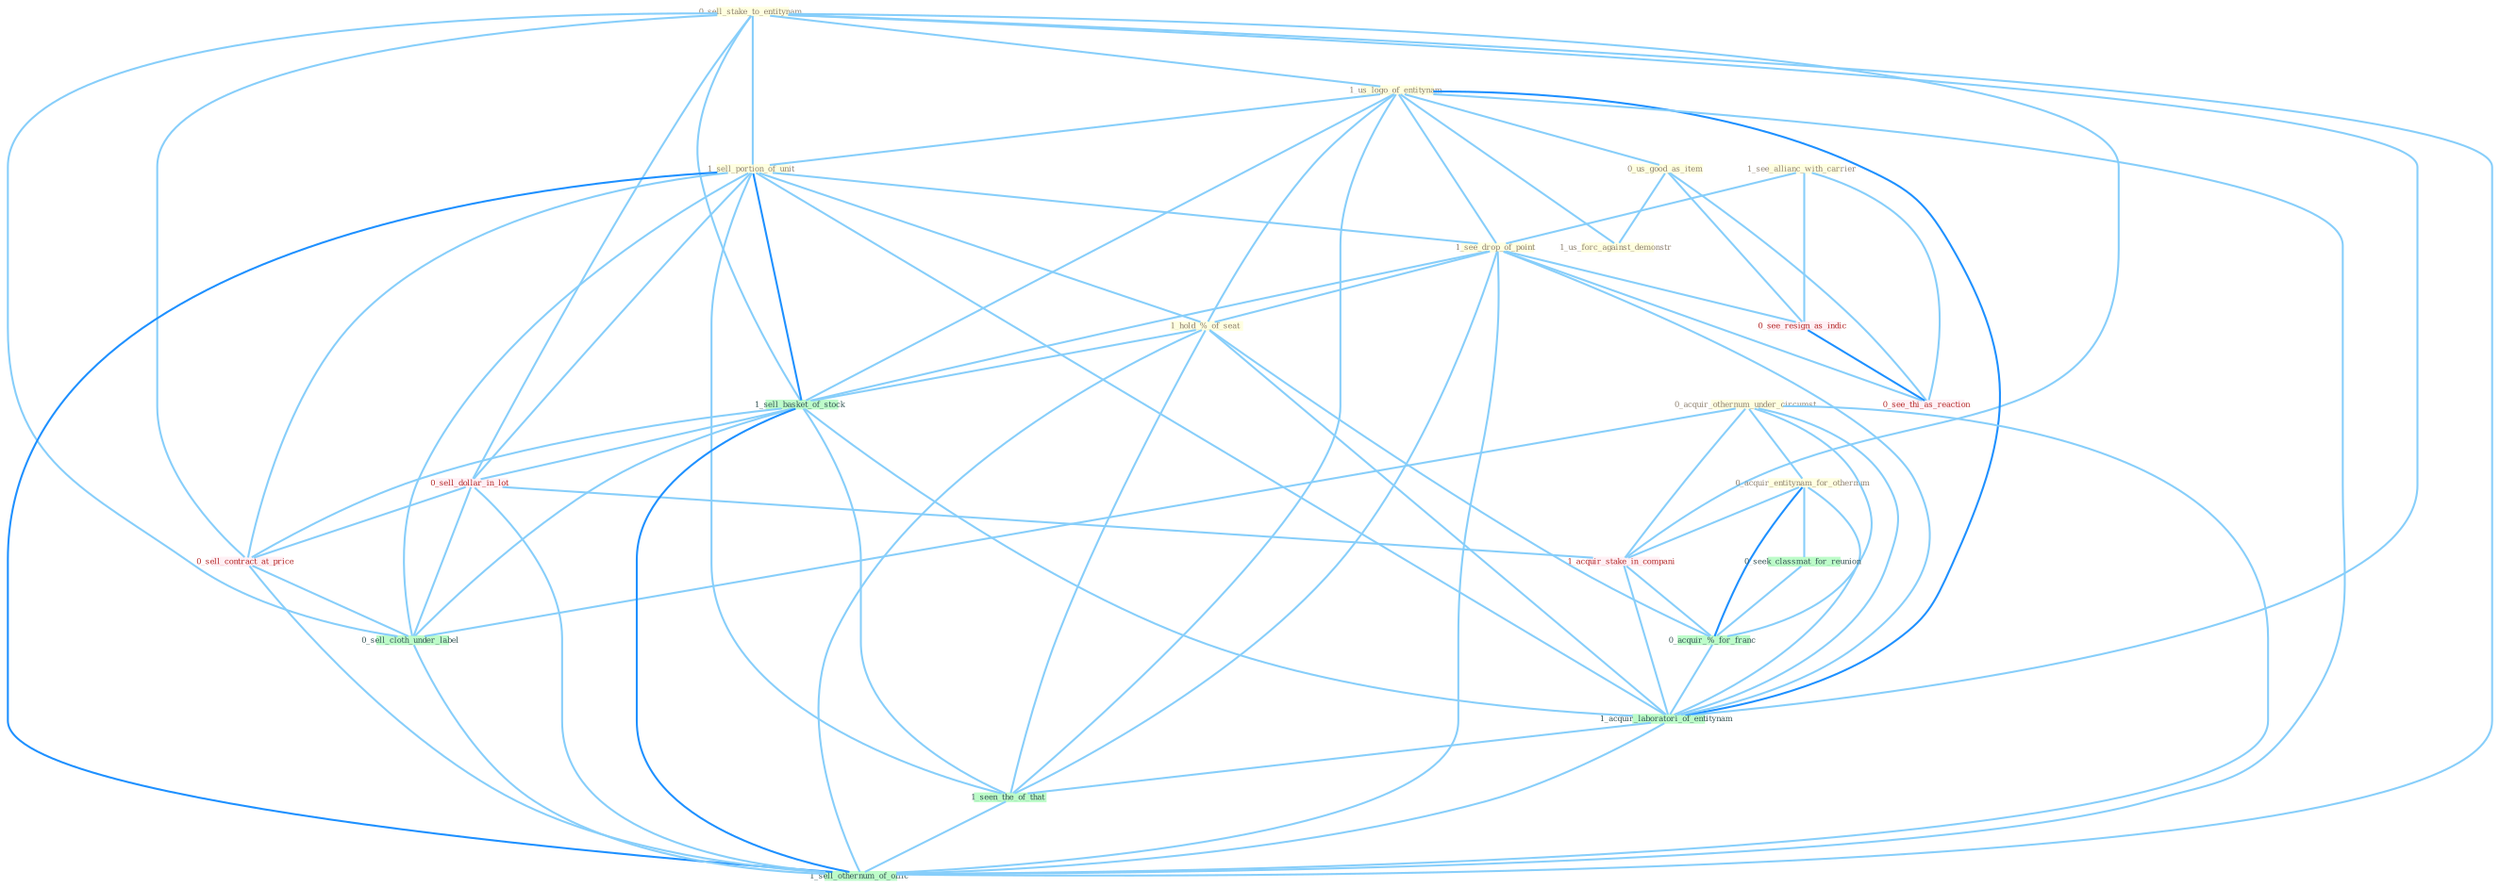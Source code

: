 Graph G{ 
    node
    [shape=polygon,style=filled,width=.5,height=.06,color="#BDFCC9",fixedsize=true,fontsize=4,
    fontcolor="#2f4f4f"];
    {node
    [color="#ffffe0", fontcolor="#8b7d6b"] "0_sell_stake_to_entitynam " "1_us_logo_of_entitynam " "0_acquir_othernum_under_circumst " "0_us_good_as_item " "1_see_allianc_with_carrier " "1_sell_portion_of_unit " "1_see_drop_of_point " "0_acquir_entitynam_for_othernum " "1_us_forc_against_demonstr " "1_hold_%_of_seat "}
{node [color="#fff0f5", fontcolor="#b22222"] "0_sell_dollar_in_lot " "0_see_resign_as_indic " "1_acquir_stake_in_compani " "0_sell_contract_at_price " "0_see_thi_as_reaction "}
edge [color="#B0E2FF"];

	"0_sell_stake_to_entitynam " -- "1_us_logo_of_entitynam " [w="1", color="#87cefa" ];
	"0_sell_stake_to_entitynam " -- "1_sell_portion_of_unit " [w="1", color="#87cefa" ];
	"0_sell_stake_to_entitynam " -- "1_sell_basket_of_stock " [w="1", color="#87cefa" ];
	"0_sell_stake_to_entitynam " -- "0_sell_dollar_in_lot " [w="1", color="#87cefa" ];
	"0_sell_stake_to_entitynam " -- "1_acquir_stake_in_compani " [w="1", color="#87cefa" ];
	"0_sell_stake_to_entitynam " -- "0_sell_contract_at_price " [w="1", color="#87cefa" ];
	"0_sell_stake_to_entitynam " -- "1_acquir_laboratori_of_entitynam " [w="1", color="#87cefa" ];
	"0_sell_stake_to_entitynam " -- "0_sell_cloth_under_label " [w="1", color="#87cefa" ];
	"0_sell_stake_to_entitynam " -- "1_sell_othernum_of_offic " [w="1", color="#87cefa" ];
	"1_us_logo_of_entitynam " -- "0_us_good_as_item " [w="1", color="#87cefa" ];
	"1_us_logo_of_entitynam " -- "1_sell_portion_of_unit " [w="1", color="#87cefa" ];
	"1_us_logo_of_entitynam " -- "1_see_drop_of_point " [w="1", color="#87cefa" ];
	"1_us_logo_of_entitynam " -- "1_us_forc_against_demonstr " [w="1", color="#87cefa" ];
	"1_us_logo_of_entitynam " -- "1_hold_%_of_seat " [w="1", color="#87cefa" ];
	"1_us_logo_of_entitynam " -- "1_sell_basket_of_stock " [w="1", color="#87cefa" ];
	"1_us_logo_of_entitynam " -- "1_acquir_laboratori_of_entitynam " [w="2", color="#1e90ff" , len=0.8];
	"1_us_logo_of_entitynam " -- "1_seen_the_of_that " [w="1", color="#87cefa" ];
	"1_us_logo_of_entitynam " -- "1_sell_othernum_of_offic " [w="1", color="#87cefa" ];
	"0_acquir_othernum_under_circumst " -- "0_acquir_entitynam_for_othernum " [w="1", color="#87cefa" ];
	"0_acquir_othernum_under_circumst " -- "1_acquir_stake_in_compani " [w="1", color="#87cefa" ];
	"0_acquir_othernum_under_circumst " -- "0_acquir_%_for_franc " [w="1", color="#87cefa" ];
	"0_acquir_othernum_under_circumst " -- "1_acquir_laboratori_of_entitynam " [w="1", color="#87cefa" ];
	"0_acquir_othernum_under_circumst " -- "0_sell_cloth_under_label " [w="1", color="#87cefa" ];
	"0_acquir_othernum_under_circumst " -- "1_sell_othernum_of_offic " [w="1", color="#87cefa" ];
	"0_us_good_as_item " -- "1_us_forc_against_demonstr " [w="1", color="#87cefa" ];
	"0_us_good_as_item " -- "0_see_resign_as_indic " [w="1", color="#87cefa" ];
	"0_us_good_as_item " -- "0_see_thi_as_reaction " [w="1", color="#87cefa" ];
	"1_see_allianc_with_carrier " -- "1_see_drop_of_point " [w="1", color="#87cefa" ];
	"1_see_allianc_with_carrier " -- "0_see_resign_as_indic " [w="1", color="#87cefa" ];
	"1_see_allianc_with_carrier " -- "0_see_thi_as_reaction " [w="1", color="#87cefa" ];
	"1_sell_portion_of_unit " -- "1_see_drop_of_point " [w="1", color="#87cefa" ];
	"1_sell_portion_of_unit " -- "1_hold_%_of_seat " [w="1", color="#87cefa" ];
	"1_sell_portion_of_unit " -- "1_sell_basket_of_stock " [w="2", color="#1e90ff" , len=0.8];
	"1_sell_portion_of_unit " -- "0_sell_dollar_in_lot " [w="1", color="#87cefa" ];
	"1_sell_portion_of_unit " -- "0_sell_contract_at_price " [w="1", color="#87cefa" ];
	"1_sell_portion_of_unit " -- "1_acquir_laboratori_of_entitynam " [w="1", color="#87cefa" ];
	"1_sell_portion_of_unit " -- "0_sell_cloth_under_label " [w="1", color="#87cefa" ];
	"1_sell_portion_of_unit " -- "1_seen_the_of_that " [w="1", color="#87cefa" ];
	"1_sell_portion_of_unit " -- "1_sell_othernum_of_offic " [w="2", color="#1e90ff" , len=0.8];
	"1_see_drop_of_point " -- "1_hold_%_of_seat " [w="1", color="#87cefa" ];
	"1_see_drop_of_point " -- "1_sell_basket_of_stock " [w="1", color="#87cefa" ];
	"1_see_drop_of_point " -- "0_see_resign_as_indic " [w="1", color="#87cefa" ];
	"1_see_drop_of_point " -- "1_acquir_laboratori_of_entitynam " [w="1", color="#87cefa" ];
	"1_see_drop_of_point " -- "1_seen_the_of_that " [w="1", color="#87cefa" ];
	"1_see_drop_of_point " -- "1_sell_othernum_of_offic " [w="1", color="#87cefa" ];
	"1_see_drop_of_point " -- "0_see_thi_as_reaction " [w="1", color="#87cefa" ];
	"0_acquir_entitynam_for_othernum " -- "0_seek_classmat_for_reunion " [w="1", color="#87cefa" ];
	"0_acquir_entitynam_for_othernum " -- "1_acquir_stake_in_compani " [w="1", color="#87cefa" ];
	"0_acquir_entitynam_for_othernum " -- "0_acquir_%_for_franc " [w="2", color="#1e90ff" , len=0.8];
	"0_acquir_entitynam_for_othernum " -- "1_acquir_laboratori_of_entitynam " [w="1", color="#87cefa" ];
	"1_hold_%_of_seat " -- "1_sell_basket_of_stock " [w="1", color="#87cefa" ];
	"1_hold_%_of_seat " -- "0_acquir_%_for_franc " [w="1", color="#87cefa" ];
	"1_hold_%_of_seat " -- "1_acquir_laboratori_of_entitynam " [w="1", color="#87cefa" ];
	"1_hold_%_of_seat " -- "1_seen_the_of_that " [w="1", color="#87cefa" ];
	"1_hold_%_of_seat " -- "1_sell_othernum_of_offic " [w="1", color="#87cefa" ];
	"0_seek_classmat_for_reunion " -- "0_acquir_%_for_franc " [w="1", color="#87cefa" ];
	"1_sell_basket_of_stock " -- "0_sell_dollar_in_lot " [w="1", color="#87cefa" ];
	"1_sell_basket_of_stock " -- "0_sell_contract_at_price " [w="1", color="#87cefa" ];
	"1_sell_basket_of_stock " -- "1_acquir_laboratori_of_entitynam " [w="1", color="#87cefa" ];
	"1_sell_basket_of_stock " -- "0_sell_cloth_under_label " [w="1", color="#87cefa" ];
	"1_sell_basket_of_stock " -- "1_seen_the_of_that " [w="1", color="#87cefa" ];
	"1_sell_basket_of_stock " -- "1_sell_othernum_of_offic " [w="2", color="#1e90ff" , len=0.8];
	"0_sell_dollar_in_lot " -- "1_acquir_stake_in_compani " [w="1", color="#87cefa" ];
	"0_sell_dollar_in_lot " -- "0_sell_contract_at_price " [w="1", color="#87cefa" ];
	"0_sell_dollar_in_lot " -- "0_sell_cloth_under_label " [w="1", color="#87cefa" ];
	"0_sell_dollar_in_lot " -- "1_sell_othernum_of_offic " [w="1", color="#87cefa" ];
	"0_see_resign_as_indic " -- "0_see_thi_as_reaction " [w="2", color="#1e90ff" , len=0.8];
	"1_acquir_stake_in_compani " -- "0_acquir_%_for_franc " [w="1", color="#87cefa" ];
	"1_acquir_stake_in_compani " -- "1_acquir_laboratori_of_entitynam " [w="1", color="#87cefa" ];
	"0_acquir_%_for_franc " -- "1_acquir_laboratori_of_entitynam " [w="1", color="#87cefa" ];
	"0_sell_contract_at_price " -- "0_sell_cloth_under_label " [w="1", color="#87cefa" ];
	"0_sell_contract_at_price " -- "1_sell_othernum_of_offic " [w="1", color="#87cefa" ];
	"1_acquir_laboratori_of_entitynam " -- "1_seen_the_of_that " [w="1", color="#87cefa" ];
	"1_acquir_laboratori_of_entitynam " -- "1_sell_othernum_of_offic " [w="1", color="#87cefa" ];
	"0_sell_cloth_under_label " -- "1_sell_othernum_of_offic " [w="1", color="#87cefa" ];
	"1_seen_the_of_that " -- "1_sell_othernum_of_offic " [w="1", color="#87cefa" ];
}